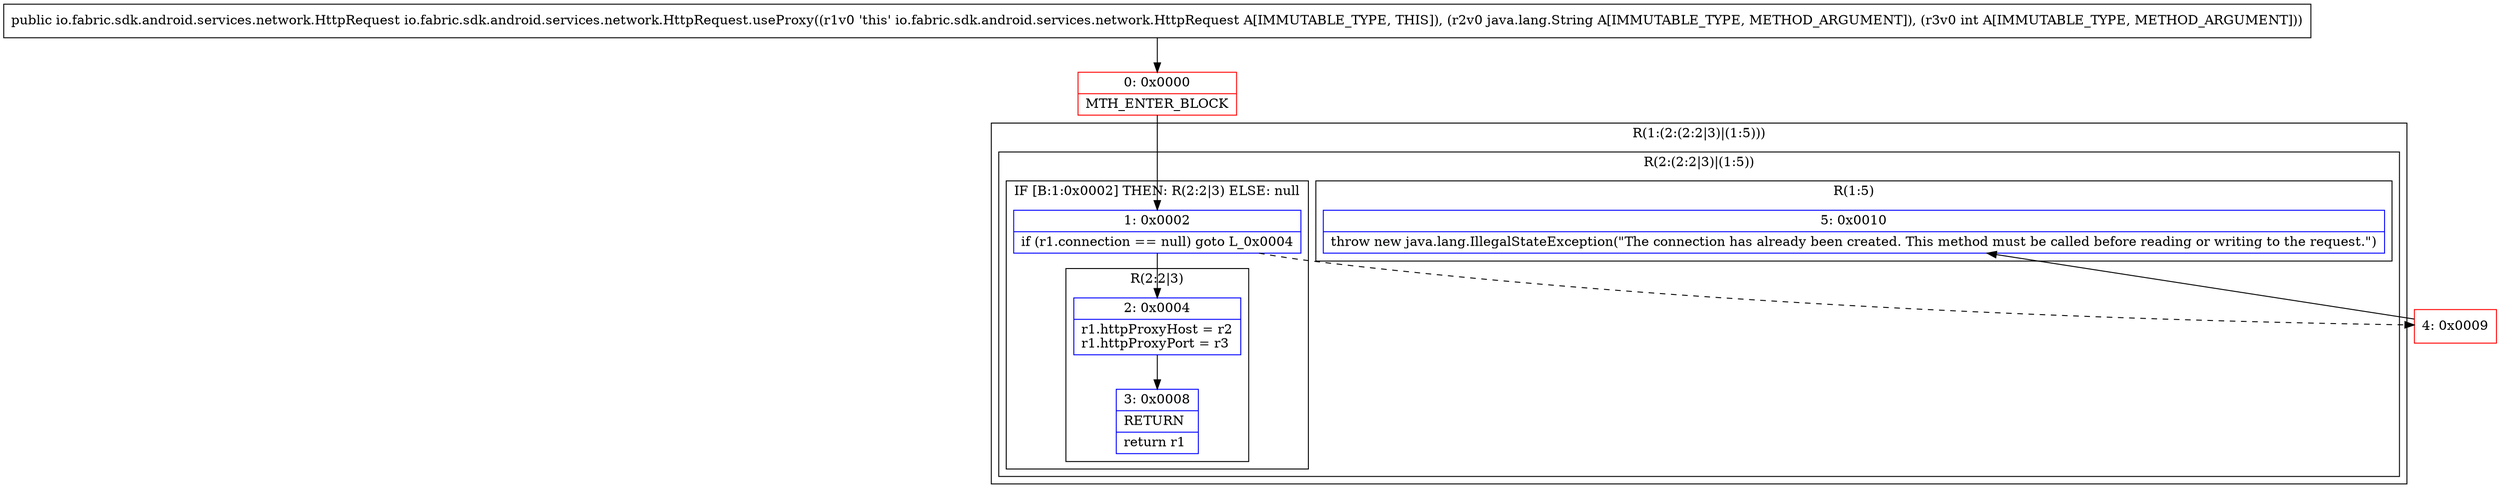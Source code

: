 digraph "CFG forio.fabric.sdk.android.services.network.HttpRequest.useProxy(Ljava\/lang\/String;I)Lio\/fabric\/sdk\/android\/services\/network\/HttpRequest;" {
subgraph cluster_Region_1404571887 {
label = "R(1:(2:(2:2|3)|(1:5)))";
node [shape=record,color=blue];
subgraph cluster_Region_1458343826 {
label = "R(2:(2:2|3)|(1:5))";
node [shape=record,color=blue];
subgraph cluster_IfRegion_1954823906 {
label = "IF [B:1:0x0002] THEN: R(2:2|3) ELSE: null";
node [shape=record,color=blue];
Node_1 [shape=record,label="{1\:\ 0x0002|if (r1.connection == null) goto L_0x0004\l}"];
subgraph cluster_Region_578354878 {
label = "R(2:2|3)";
node [shape=record,color=blue];
Node_2 [shape=record,label="{2\:\ 0x0004|r1.httpProxyHost = r2\lr1.httpProxyPort = r3\l}"];
Node_3 [shape=record,label="{3\:\ 0x0008|RETURN\l|return r1\l}"];
}
}
subgraph cluster_Region_827633014 {
label = "R(1:5)";
node [shape=record,color=blue];
Node_5 [shape=record,label="{5\:\ 0x0010|throw new java.lang.IllegalStateException(\"The connection has already been created. This method must be called before reading or writing to the request.\")\l}"];
}
}
}
Node_0 [shape=record,color=red,label="{0\:\ 0x0000|MTH_ENTER_BLOCK\l}"];
Node_4 [shape=record,color=red,label="{4\:\ 0x0009}"];
MethodNode[shape=record,label="{public io.fabric.sdk.android.services.network.HttpRequest io.fabric.sdk.android.services.network.HttpRequest.useProxy((r1v0 'this' io.fabric.sdk.android.services.network.HttpRequest A[IMMUTABLE_TYPE, THIS]), (r2v0 java.lang.String A[IMMUTABLE_TYPE, METHOD_ARGUMENT]), (r3v0 int A[IMMUTABLE_TYPE, METHOD_ARGUMENT])) }"];
MethodNode -> Node_0;
Node_1 -> Node_2;
Node_1 -> Node_4[style=dashed];
Node_2 -> Node_3;
Node_0 -> Node_1;
Node_4 -> Node_5;
}

